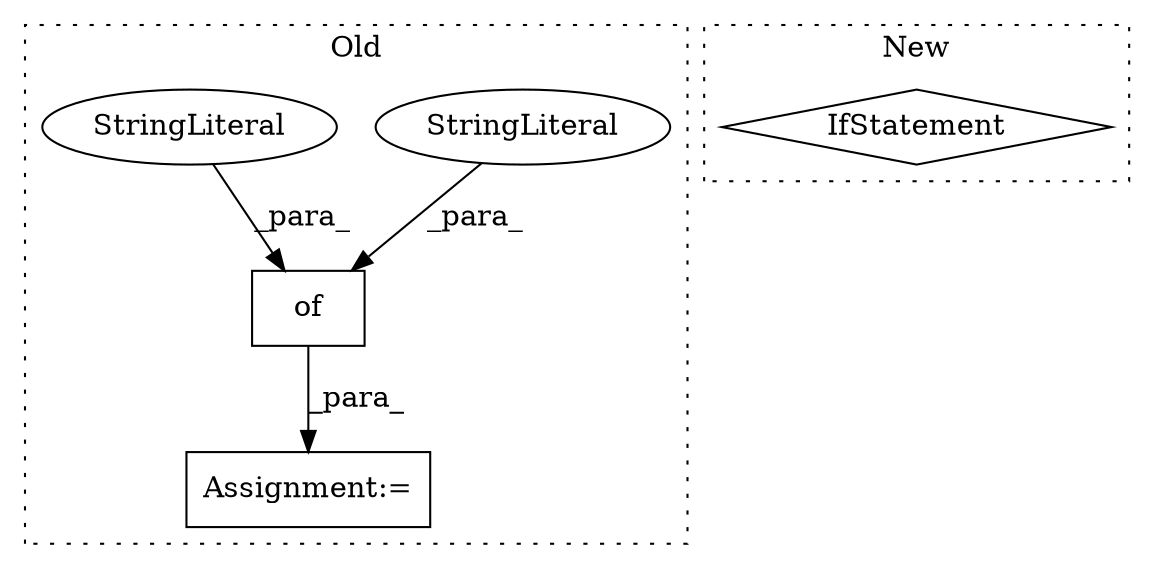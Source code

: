 digraph G {
subgraph cluster0 {
1 [label="of" a="32" s="16235,16299" l="3,1" shape="box"];
3 [label="Assignment:=" a="7" s="16230" l="1" shape="box"];
4 [label="StringLiteral" a="45" s="16264" l="6" shape="ellipse"];
5 [label="StringLiteral" a="45" s="16238" l="6" shape="ellipse"];
label = "Old";
style="dotted";
}
subgraph cluster1 {
2 [label="IfStatement" a="25" s="15599" l="3" shape="diamond"];
label = "New";
style="dotted";
}
1 -> 3 [label="_para_"];
4 -> 1 [label="_para_"];
5 -> 1 [label="_para_"];
}